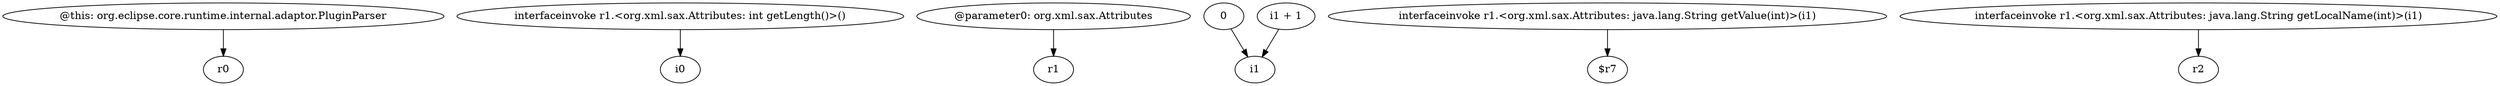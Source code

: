 digraph g {
0[label="@this: org.eclipse.core.runtime.internal.adaptor.PluginParser"]
1[label="r0"]
0->1[label=""]
2[label="interfaceinvoke r1.<org.xml.sax.Attributes: int getLength()>()"]
3[label="i0"]
2->3[label=""]
4[label="@parameter0: org.xml.sax.Attributes"]
5[label="r1"]
4->5[label=""]
6[label="0"]
7[label="i1"]
6->7[label=""]
8[label="interfaceinvoke r1.<org.xml.sax.Attributes: java.lang.String getValue(int)>(i1)"]
9[label="$r7"]
8->9[label=""]
10[label="interfaceinvoke r1.<org.xml.sax.Attributes: java.lang.String getLocalName(int)>(i1)"]
11[label="r2"]
10->11[label=""]
12[label="i1 + 1"]
12->7[label=""]
}